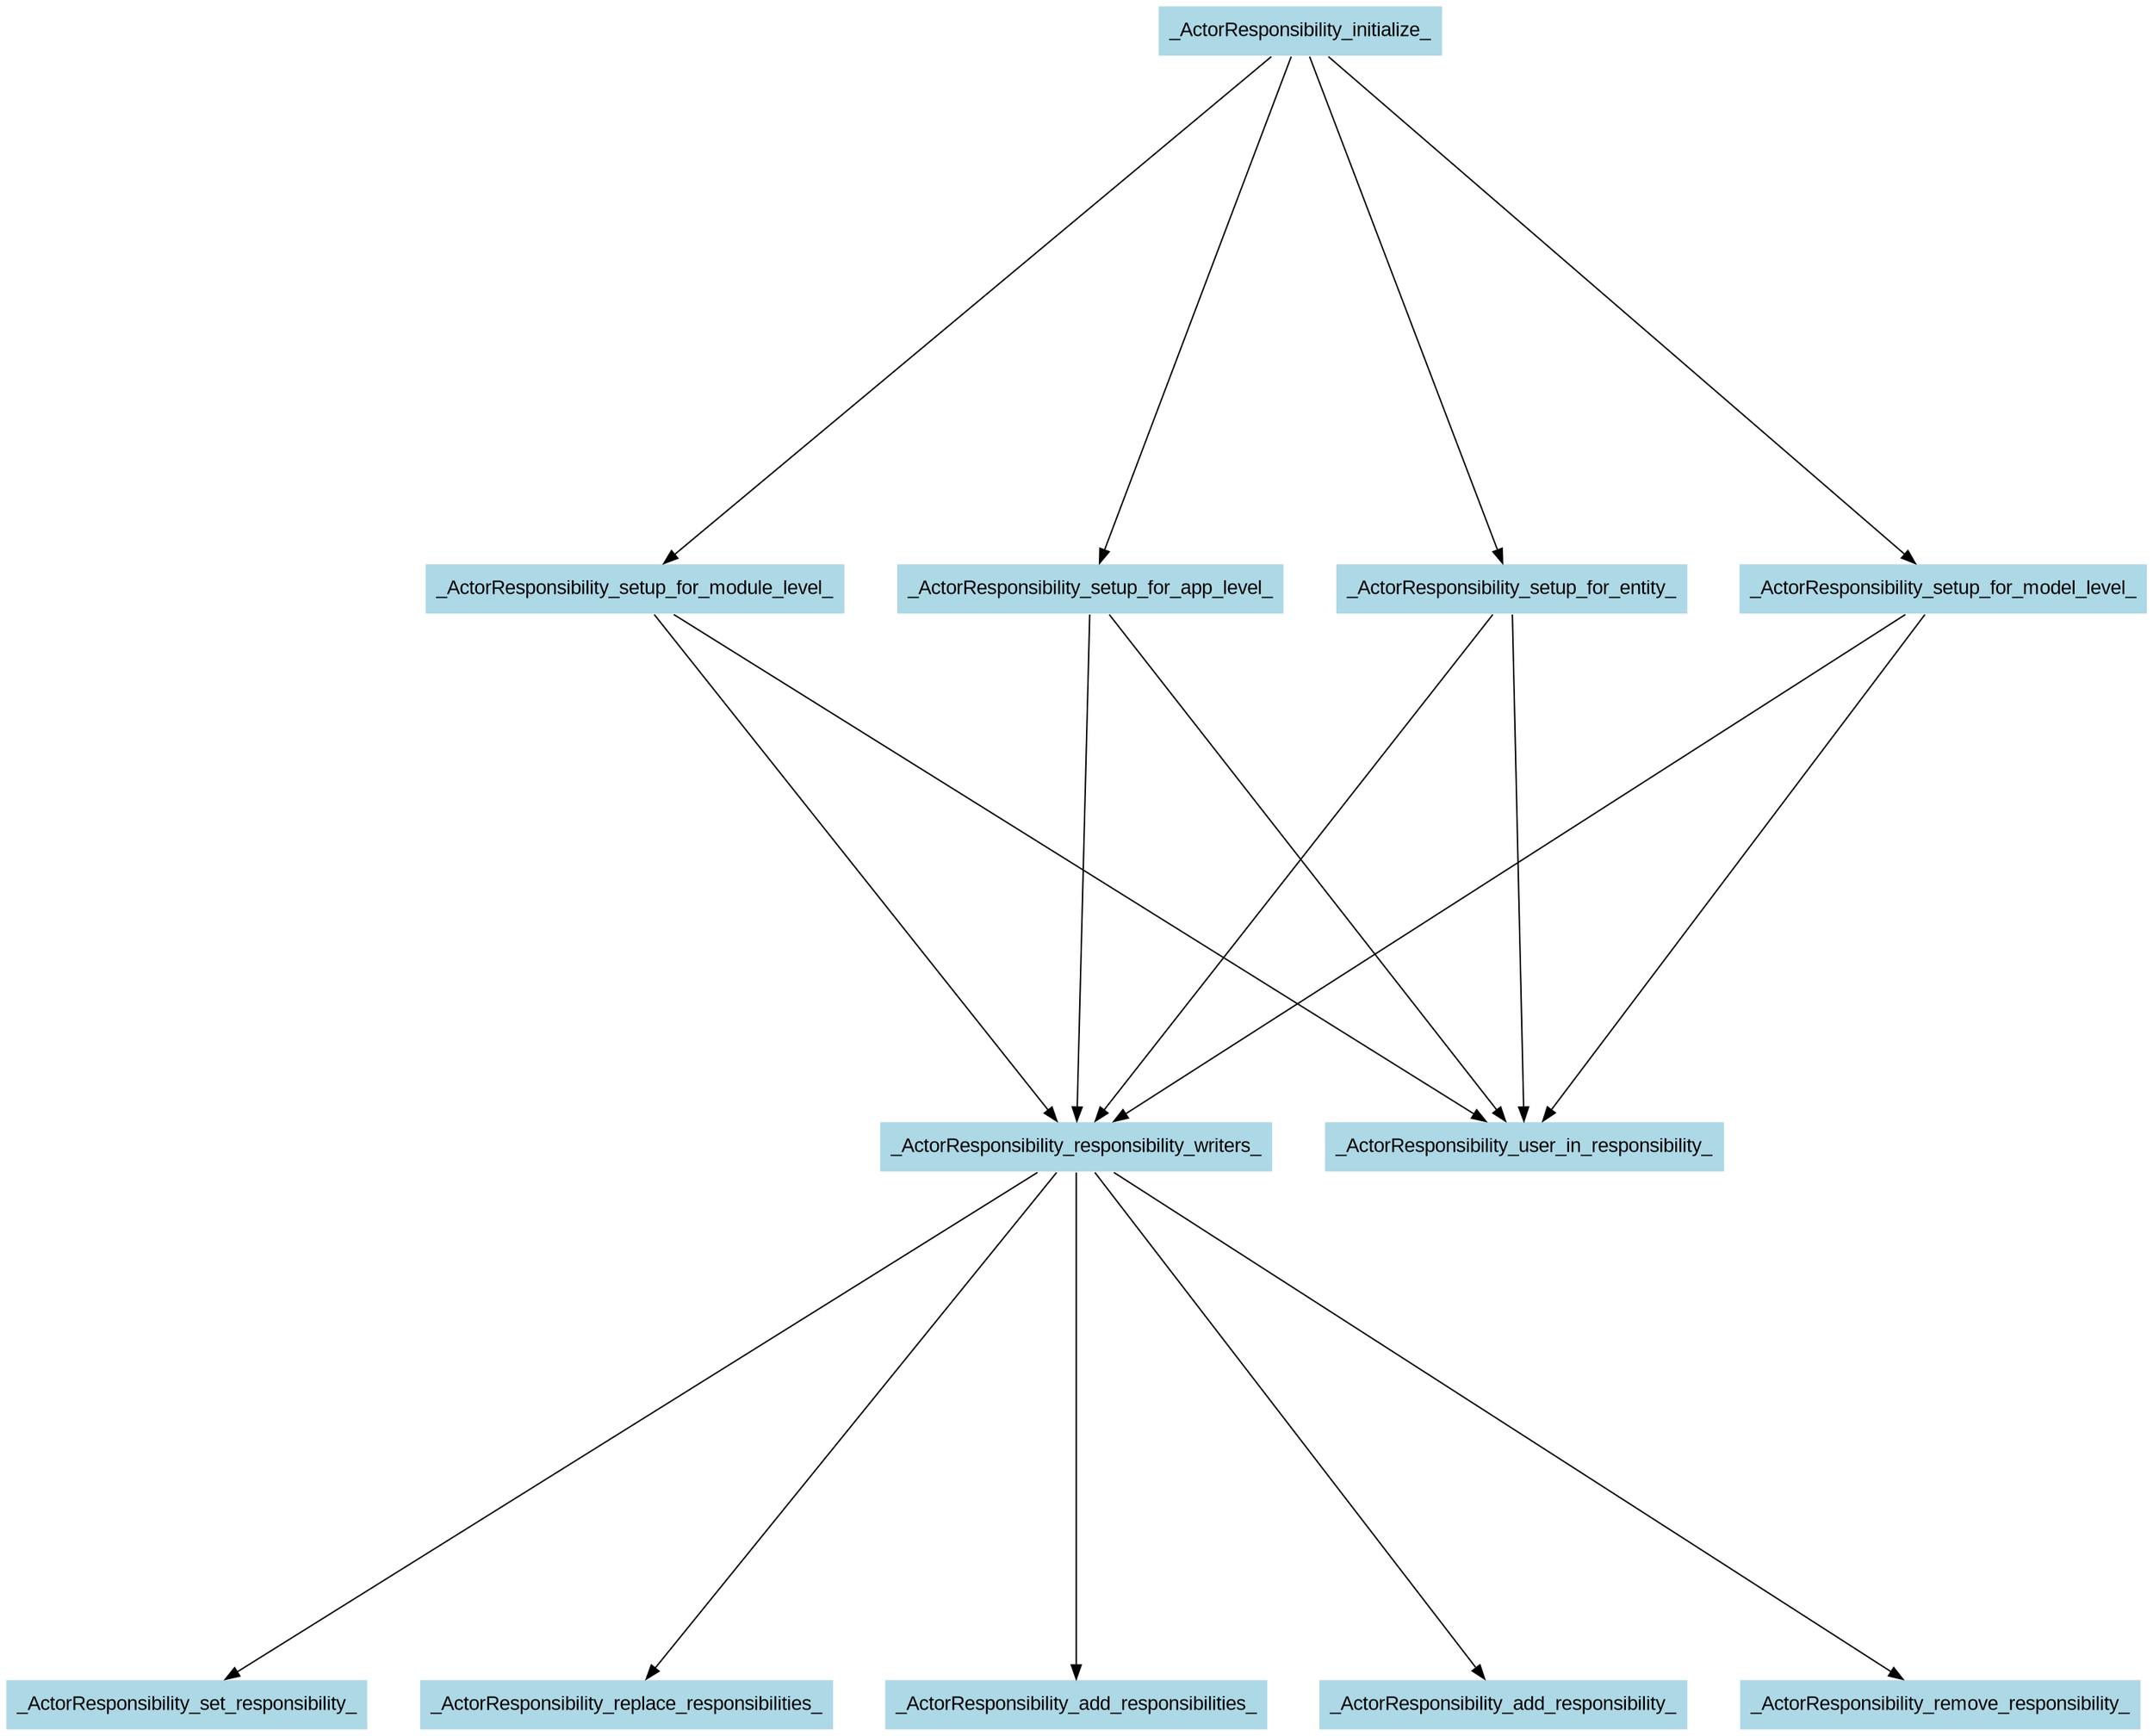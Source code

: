 digraph CallGraph {
ranksep=5;
nodesep=0.5;
node [fontname=Arial];
edge [fontname=Arial];
_ActorResponsibility_initialize_ -> _ActorResponsibility_setup_for_entity_;
_ActorResponsibility_initialize_ [shape=box, style=filled, fillcolor=lightblue  , color=white];
_ActorResponsibility_setup_for_entity_ [shape=box, style=filled, fillcolor=lightblue  , color=white];
_ActorResponsibility_initialize_ -> _ActorResponsibility_setup_for_model_level_;
_ActorResponsibility_setup_for_model_level_ [shape=box, style=filled, fillcolor=lightblue  , color=white];
_ActorResponsibility_initialize_ -> _ActorResponsibility_setup_for_module_level_;
_ActorResponsibility_setup_for_module_level_ [shape=box, style=filled, fillcolor=lightblue  , color=white];
_ActorResponsibility_initialize_ -> _ActorResponsibility_setup_for_app_level_;
_ActorResponsibility_setup_for_app_level_ [shape=box, style=filled, fillcolor=lightblue  , color=white];
_ActorResponsibility_setup_for_entity_ -> _ActorResponsibility_responsibility_writers_;
_ActorResponsibility_responsibility_writers_ [shape=box, style=filled, fillcolor=lightblue  , color=white];
_ActorResponsibility_setup_for_entity_ -> _ActorResponsibility_user_in_responsibility_;
_ActorResponsibility_user_in_responsibility_ [shape=box, style=filled, fillcolor=lightblue  , color=white];
_ActorResponsibility_setup_for_model_level_ -> _ActorResponsibility_responsibility_writers_;
_ActorResponsibility_setup_for_model_level_ -> _ActorResponsibility_user_in_responsibility_;
_ActorResponsibility_setup_for_module_level_ -> _ActorResponsibility_responsibility_writers_;
_ActorResponsibility_setup_for_module_level_ -> _ActorResponsibility_user_in_responsibility_;
_ActorResponsibility_setup_for_app_level_ -> _ActorResponsibility_responsibility_writers_;
_ActorResponsibility_setup_for_app_level_ -> _ActorResponsibility_user_in_responsibility_;
_ActorResponsibility_responsibility_writers_ -> _ActorResponsibility_set_responsibility_;
_ActorResponsibility_set_responsibility_ [shape=box, style=filled, fillcolor=lightblue  , color=white];
_ActorResponsibility_responsibility_writers_ -> _ActorResponsibility_replace_responsibilities_;
_ActorResponsibility_replace_responsibilities_ [shape=box, style=filled, fillcolor=lightblue  , color=white];
_ActorResponsibility_responsibility_writers_ -> _ActorResponsibility_add_responsibilities_;
_ActorResponsibility_add_responsibilities_ [shape=box, style=filled, fillcolor=lightblue  , color=white];
_ActorResponsibility_responsibility_writers_ -> _ActorResponsibility_add_responsibility_;
_ActorResponsibility_add_responsibility_ [shape=box, style=filled, fillcolor=lightblue  , color=white];
_ActorResponsibility_responsibility_writers_ -> _ActorResponsibility_remove_responsibility_;
_ActorResponsibility_remove_responsibility_ [shape=box, style=filled, fillcolor=lightblue  , color=white];
}
